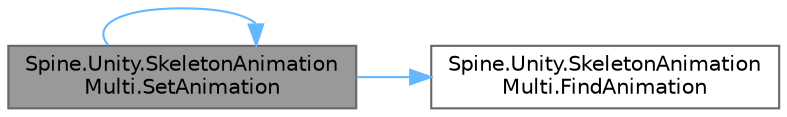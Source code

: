 digraph "Spine.Unity.SkeletonAnimationMulti.SetAnimation"
{
 // LATEX_PDF_SIZE
  bgcolor="transparent";
  edge [fontname=Helvetica,fontsize=10,labelfontname=Helvetica,labelfontsize=10];
  node [fontname=Helvetica,fontsize=10,shape=box,height=0.2,width=0.4];
  rankdir="LR";
  Node1 [id="Node000001",label="Spine.Unity.SkeletonAnimation\lMulti.SetAnimation",height=0.2,width=0.4,color="gray40", fillcolor="grey60", style="filled", fontcolor="black",tooltip=" "];
  Node1 -> Node2 [id="edge1_Node000001_Node000002",color="steelblue1",style="solid",tooltip=" "];
  Node2 [id="Node000002",label="Spine.Unity.SkeletonAnimation\lMulti.FindAnimation",height=0.2,width=0.4,color="grey40", fillcolor="white", style="filled",URL="$class_spine_1_1_unity_1_1_skeleton_animation_multi.html#a09b72afa90140d9071f84e40de7a7a8c",tooltip=" "];
  Node1 -> Node1 [id="edge2_Node000001_Node000001",color="steelblue1",style="solid",tooltip=" "];
}
